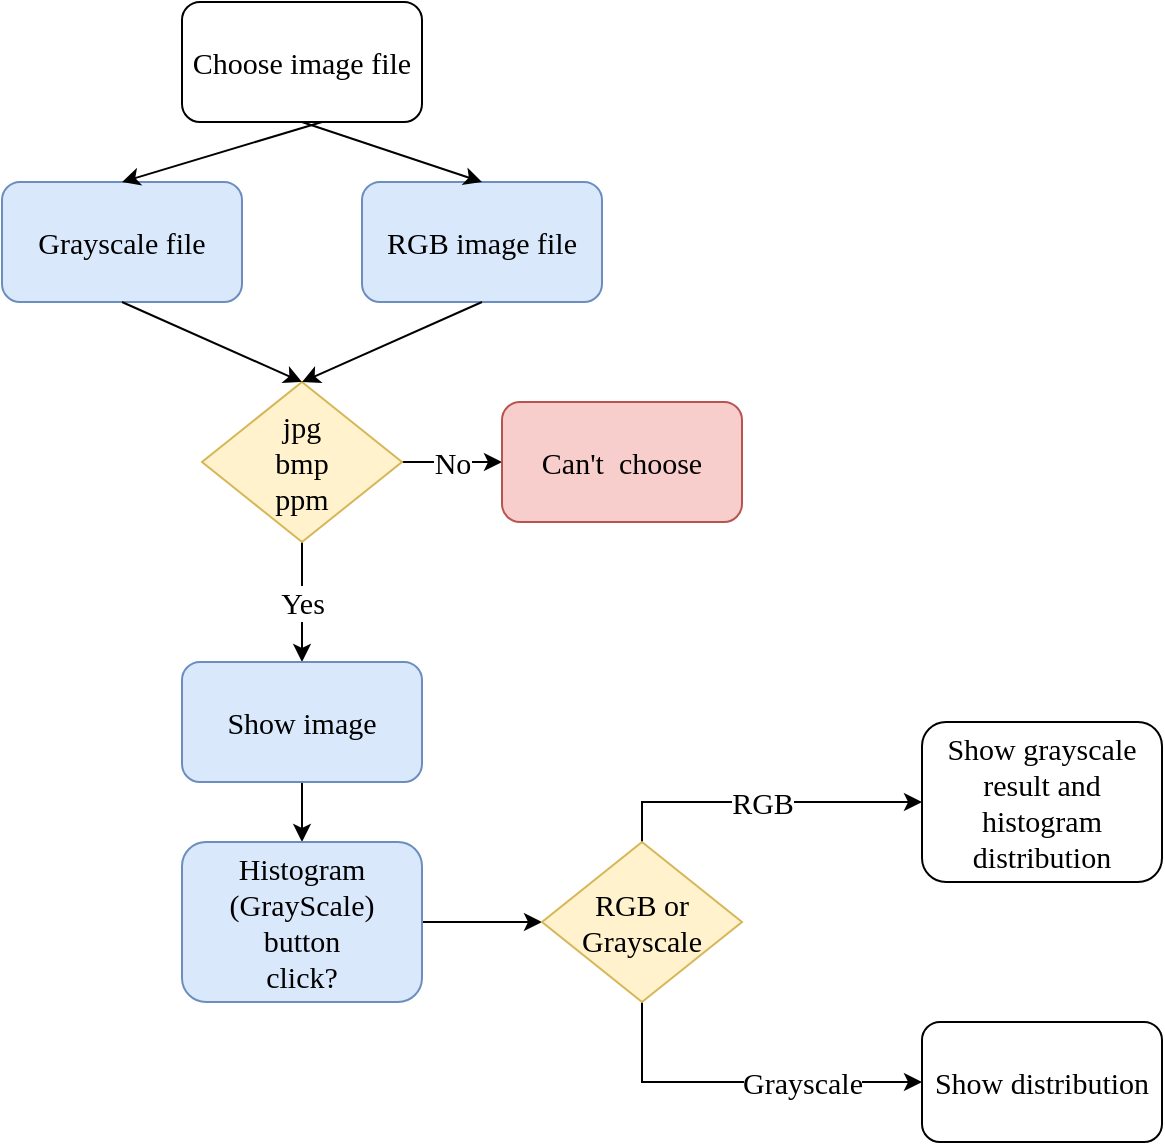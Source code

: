 <mxfile version="13.7.3" type="device"><diagram id="C5RBs43oDa-KdzZeNtuy" name="Page-1"><mxGraphModel dx="1422" dy="822" grid="1" gridSize="10" guides="1" tooltips="1" connect="1" arrows="1" fold="1" page="1" pageScale="1" pageWidth="827" pageHeight="1169" math="0" shadow="0"><root><mxCell id="WIyWlLk6GJQsqaUBKTNV-0"/><mxCell id="WIyWlLk6GJQsqaUBKTNV-1" parent="WIyWlLk6GJQsqaUBKTNV-0"/><mxCell id="zKetf4df0lUfMoykcxds-2" value="Choose image file" style="rounded=1;whiteSpace=wrap;html=1;fontSize=15;fontFamily=Comic Sans MS;" vertex="1" parent="WIyWlLk6GJQsqaUBKTNV-1"><mxGeometry x="130" y="30" width="120" height="60" as="geometry"/></mxCell><mxCell id="zKetf4df0lUfMoykcxds-6" value="No" style="edgeStyle=orthogonalEdgeStyle;rounded=0;orthogonalLoop=1;jettySize=auto;html=1;fontSize=15;fontFamily=Comic Sans MS;" edge="1" parent="WIyWlLk6GJQsqaUBKTNV-1" source="zKetf4df0lUfMoykcxds-5" target="zKetf4df0lUfMoykcxds-7"><mxGeometry relative="1" as="geometry"><mxPoint x="350" y="260" as="targetPoint"/></mxGeometry></mxCell><mxCell id="zKetf4df0lUfMoykcxds-8" value="Yes" style="edgeStyle=orthogonalEdgeStyle;rounded=0;orthogonalLoop=1;jettySize=auto;html=1;fontSize=15;fontFamily=Comic Sans MS;" edge="1" parent="WIyWlLk6GJQsqaUBKTNV-1" source="zKetf4df0lUfMoykcxds-5" target="zKetf4df0lUfMoykcxds-9"><mxGeometry relative="1" as="geometry"><mxPoint x="190" y="340" as="targetPoint"/></mxGeometry></mxCell><mxCell id="zKetf4df0lUfMoykcxds-5" value="jpg&lt;br style=&quot;font-size: 15px;&quot;&gt;bmp&lt;br style=&quot;font-size: 15px;&quot;&gt;ppm" style="rhombus;whiteSpace=wrap;html=1;fontSize=15;fontFamily=Comic Sans MS;fillColor=#fff2cc;strokeColor=#d6b656;" vertex="1" parent="WIyWlLk6GJQsqaUBKTNV-1"><mxGeometry x="140" y="220" width="100" height="80" as="geometry"/></mxCell><mxCell id="zKetf4df0lUfMoykcxds-7" value="Can't&amp;nbsp; choose" style="rounded=1;whiteSpace=wrap;html=1;fontSize=15;fillColor=#f8cecc;strokeColor=#b85450;fontFamily=Comic Sans MS;" vertex="1" parent="WIyWlLk6GJQsqaUBKTNV-1"><mxGeometry x="290" y="230" width="120" height="60" as="geometry"/></mxCell><mxCell id="zKetf4df0lUfMoykcxds-10" style="edgeStyle=orthogonalEdgeStyle;rounded=0;orthogonalLoop=1;jettySize=auto;html=1;fontSize=15;fontFamily=Comic Sans MS;entryX=0.5;entryY=0;entryDx=0;entryDy=0;" edge="1" parent="WIyWlLk6GJQsqaUBKTNV-1" source="zKetf4df0lUfMoykcxds-9" target="zKetf4df0lUfMoykcxds-23"><mxGeometry relative="1" as="geometry"><mxPoint x="190" y="440" as="targetPoint"/></mxGeometry></mxCell><mxCell id="zKetf4df0lUfMoykcxds-9" value="Show image" style="rounded=1;whiteSpace=wrap;html=1;fontSize=15;fontFamily=Comic Sans MS;fillColor=#dae8fc;strokeColor=#6c8ebf;" vertex="1" parent="WIyWlLk6GJQsqaUBKTNV-1"><mxGeometry x="130" y="360" width="120" height="60" as="geometry"/></mxCell><mxCell id="zKetf4df0lUfMoykcxds-20" value="RGB" style="edgeStyle=orthogonalEdgeStyle;rounded=0;orthogonalLoop=1;jettySize=auto;html=1;fontSize=15;fontFamily=Comic Sans MS;exitX=0.5;exitY=0;exitDx=0;exitDy=0;entryX=0;entryY=0.5;entryDx=0;entryDy=0;" edge="1" parent="WIyWlLk6GJQsqaUBKTNV-1" source="zKetf4df0lUfMoykcxds-24" target="zKetf4df0lUfMoykcxds-21"><mxGeometry relative="1" as="geometry"><mxPoint x="400" y="420" as="targetPoint"/><mxPoint x="470" y="460" as="sourcePoint"/><Array as="points"><mxPoint x="360" y="430"/></Array></mxGeometry></mxCell><mxCell id="zKetf4df0lUfMoykcxds-14" value="RGB image file" style="rounded=1;whiteSpace=wrap;html=1;fontSize=15;fontFamily=Comic Sans MS;fillColor=#dae8fc;strokeColor=#6c8ebf;" vertex="1" parent="WIyWlLk6GJQsqaUBKTNV-1"><mxGeometry x="220" y="120" width="120" height="60" as="geometry"/></mxCell><mxCell id="zKetf4df0lUfMoykcxds-15" value="Grayscale file" style="rounded=1;whiteSpace=wrap;html=1;fontSize=15;fontFamily=Comic Sans MS;fillColor=#dae8fc;strokeColor=#6c8ebf;" vertex="1" parent="WIyWlLk6GJQsqaUBKTNV-1"><mxGeometry x="40" y="120" width="120" height="60" as="geometry"/></mxCell><mxCell id="zKetf4df0lUfMoykcxds-16" value="" style="endArrow=classic;html=1;fontSize=15;exitX=0.5;exitY=1;exitDx=0;exitDy=0;entryX=0.5;entryY=0;entryDx=0;entryDy=0;fontFamily=Comic Sans MS;" edge="1" parent="WIyWlLk6GJQsqaUBKTNV-1" source="zKetf4df0lUfMoykcxds-2" target="zKetf4df0lUfMoykcxds-14"><mxGeometry width="50" height="50" relative="1" as="geometry"><mxPoint x="200" y="370" as="sourcePoint"/><mxPoint x="250" y="320" as="targetPoint"/></mxGeometry></mxCell><mxCell id="zKetf4df0lUfMoykcxds-17" value="" style="endArrow=classic;html=1;fontSize=15;entryX=0.5;entryY=0;entryDx=0;entryDy=0;fontFamily=Comic Sans MS;" edge="1" parent="WIyWlLk6GJQsqaUBKTNV-1" target="zKetf4df0lUfMoykcxds-15"><mxGeometry width="50" height="50" relative="1" as="geometry"><mxPoint x="200" y="90" as="sourcePoint"/><mxPoint x="290" y="130" as="targetPoint"/></mxGeometry></mxCell><mxCell id="zKetf4df0lUfMoykcxds-18" value="" style="endArrow=classic;html=1;fontSize=15;exitX=0.5;exitY=1;exitDx=0;exitDy=0;entryX=0.5;entryY=0;entryDx=0;entryDy=0;fontFamily=Comic Sans MS;" edge="1" parent="WIyWlLk6GJQsqaUBKTNV-1" source="zKetf4df0lUfMoykcxds-15" target="zKetf4df0lUfMoykcxds-5"><mxGeometry width="50" height="50" relative="1" as="geometry"><mxPoint x="90" y="190" as="sourcePoint"/><mxPoint x="170" y="220" as="targetPoint"/></mxGeometry></mxCell><mxCell id="zKetf4df0lUfMoykcxds-19" value="" style="endArrow=classic;html=1;fontSize=15;exitX=0.5;exitY=1;exitDx=0;exitDy=0;entryX=0.5;entryY=0;entryDx=0;entryDy=0;fontFamily=Comic Sans MS;" edge="1" parent="WIyWlLk6GJQsqaUBKTNV-1" source="zKetf4df0lUfMoykcxds-14" target="zKetf4df0lUfMoykcxds-5"><mxGeometry width="50" height="50" relative="1" as="geometry"><mxPoint x="110" y="190" as="sourcePoint"/><mxPoint x="200" y="230" as="targetPoint"/></mxGeometry></mxCell><mxCell id="zKetf4df0lUfMoykcxds-21" value="&lt;font style=&quot;font-size: 15px;&quot;&gt;Show grayscale result and histogram distribution&lt;/font&gt;" style="rounded=1;whiteSpace=wrap;html=1;fontFamily=Comic Sans MS;fontSize=15;" vertex="1" parent="WIyWlLk6GJQsqaUBKTNV-1"><mxGeometry x="500" y="390" width="120" height="80" as="geometry"/></mxCell><mxCell id="zKetf4df0lUfMoykcxds-25" style="edgeStyle=orthogonalEdgeStyle;rounded=0;orthogonalLoop=1;jettySize=auto;html=1;fontFamily=Comic Sans MS;fontSize=15;" edge="1" parent="WIyWlLk6GJQsqaUBKTNV-1" source="zKetf4df0lUfMoykcxds-23" target="zKetf4df0lUfMoykcxds-24"><mxGeometry relative="1" as="geometry"/></mxCell><mxCell id="zKetf4df0lUfMoykcxds-23" value="&lt;span style=&quot;font-family: &amp;#34;comic sans ms&amp;#34;&quot;&gt;Histogram&lt;/span&gt;&lt;br style=&quot;font-family: &amp;#34;comic sans ms&amp;#34;&quot;&gt;&lt;span style=&quot;font-family: &amp;#34;comic sans ms&amp;#34;&quot;&gt;(GrayScale)&lt;/span&gt;&lt;br style=&quot;font-family: &amp;#34;comic sans ms&amp;#34;&quot;&gt;&lt;span style=&quot;font-family: &amp;#34;comic sans ms&amp;#34;&quot;&gt;button&lt;/span&gt;&lt;br style=&quot;font-family: &amp;#34;comic sans ms&amp;#34;&quot;&gt;&lt;span style=&quot;font-family: &amp;#34;comic sans ms&amp;#34;&quot;&gt;click?&lt;/span&gt;&lt;span style=&quot;background-color: rgb(255 , 255 , 255)&quot;&gt;&lt;br&gt;&lt;/span&gt;" style="rounded=1;whiteSpace=wrap;html=1;fontFamily=Comic Sans MS;fontSize=15;fillColor=#dae8fc;strokeColor=#6c8ebf;" vertex="1" parent="WIyWlLk6GJQsqaUBKTNV-1"><mxGeometry x="130" y="450" width="120" height="80" as="geometry"/></mxCell><mxCell id="zKetf4df0lUfMoykcxds-26" value="Grayscale" style="edgeStyle=orthogonalEdgeStyle;rounded=0;orthogonalLoop=1;jettySize=auto;html=1;fontFamily=Comic Sans MS;fontSize=15;entryX=0;entryY=0.5;entryDx=0;entryDy=0;" edge="1" parent="WIyWlLk6GJQsqaUBKTNV-1" source="zKetf4df0lUfMoykcxds-24" target="zKetf4df0lUfMoykcxds-27"><mxGeometry x="0.333" relative="1" as="geometry"><mxPoint x="500" y="570" as="targetPoint"/><Array as="points"><mxPoint x="360" y="570"/></Array><mxPoint as="offset"/></mxGeometry></mxCell><mxCell id="zKetf4df0lUfMoykcxds-24" value="RGB or Grayscale" style="rhombus;whiteSpace=wrap;html=1;fontFamily=Comic Sans MS;fontSize=15;fillColor=#fff2cc;strokeColor=#d6b656;" vertex="1" parent="WIyWlLk6GJQsqaUBKTNV-1"><mxGeometry x="310" y="450" width="100" height="80" as="geometry"/></mxCell><mxCell id="zKetf4df0lUfMoykcxds-27" value="Show distribution" style="rounded=1;whiteSpace=wrap;html=1;fontFamily=Comic Sans MS;fontSize=15;" vertex="1" parent="WIyWlLk6GJQsqaUBKTNV-1"><mxGeometry x="500" y="540" width="120" height="60" as="geometry"/></mxCell></root></mxGraphModel></diagram></mxfile>